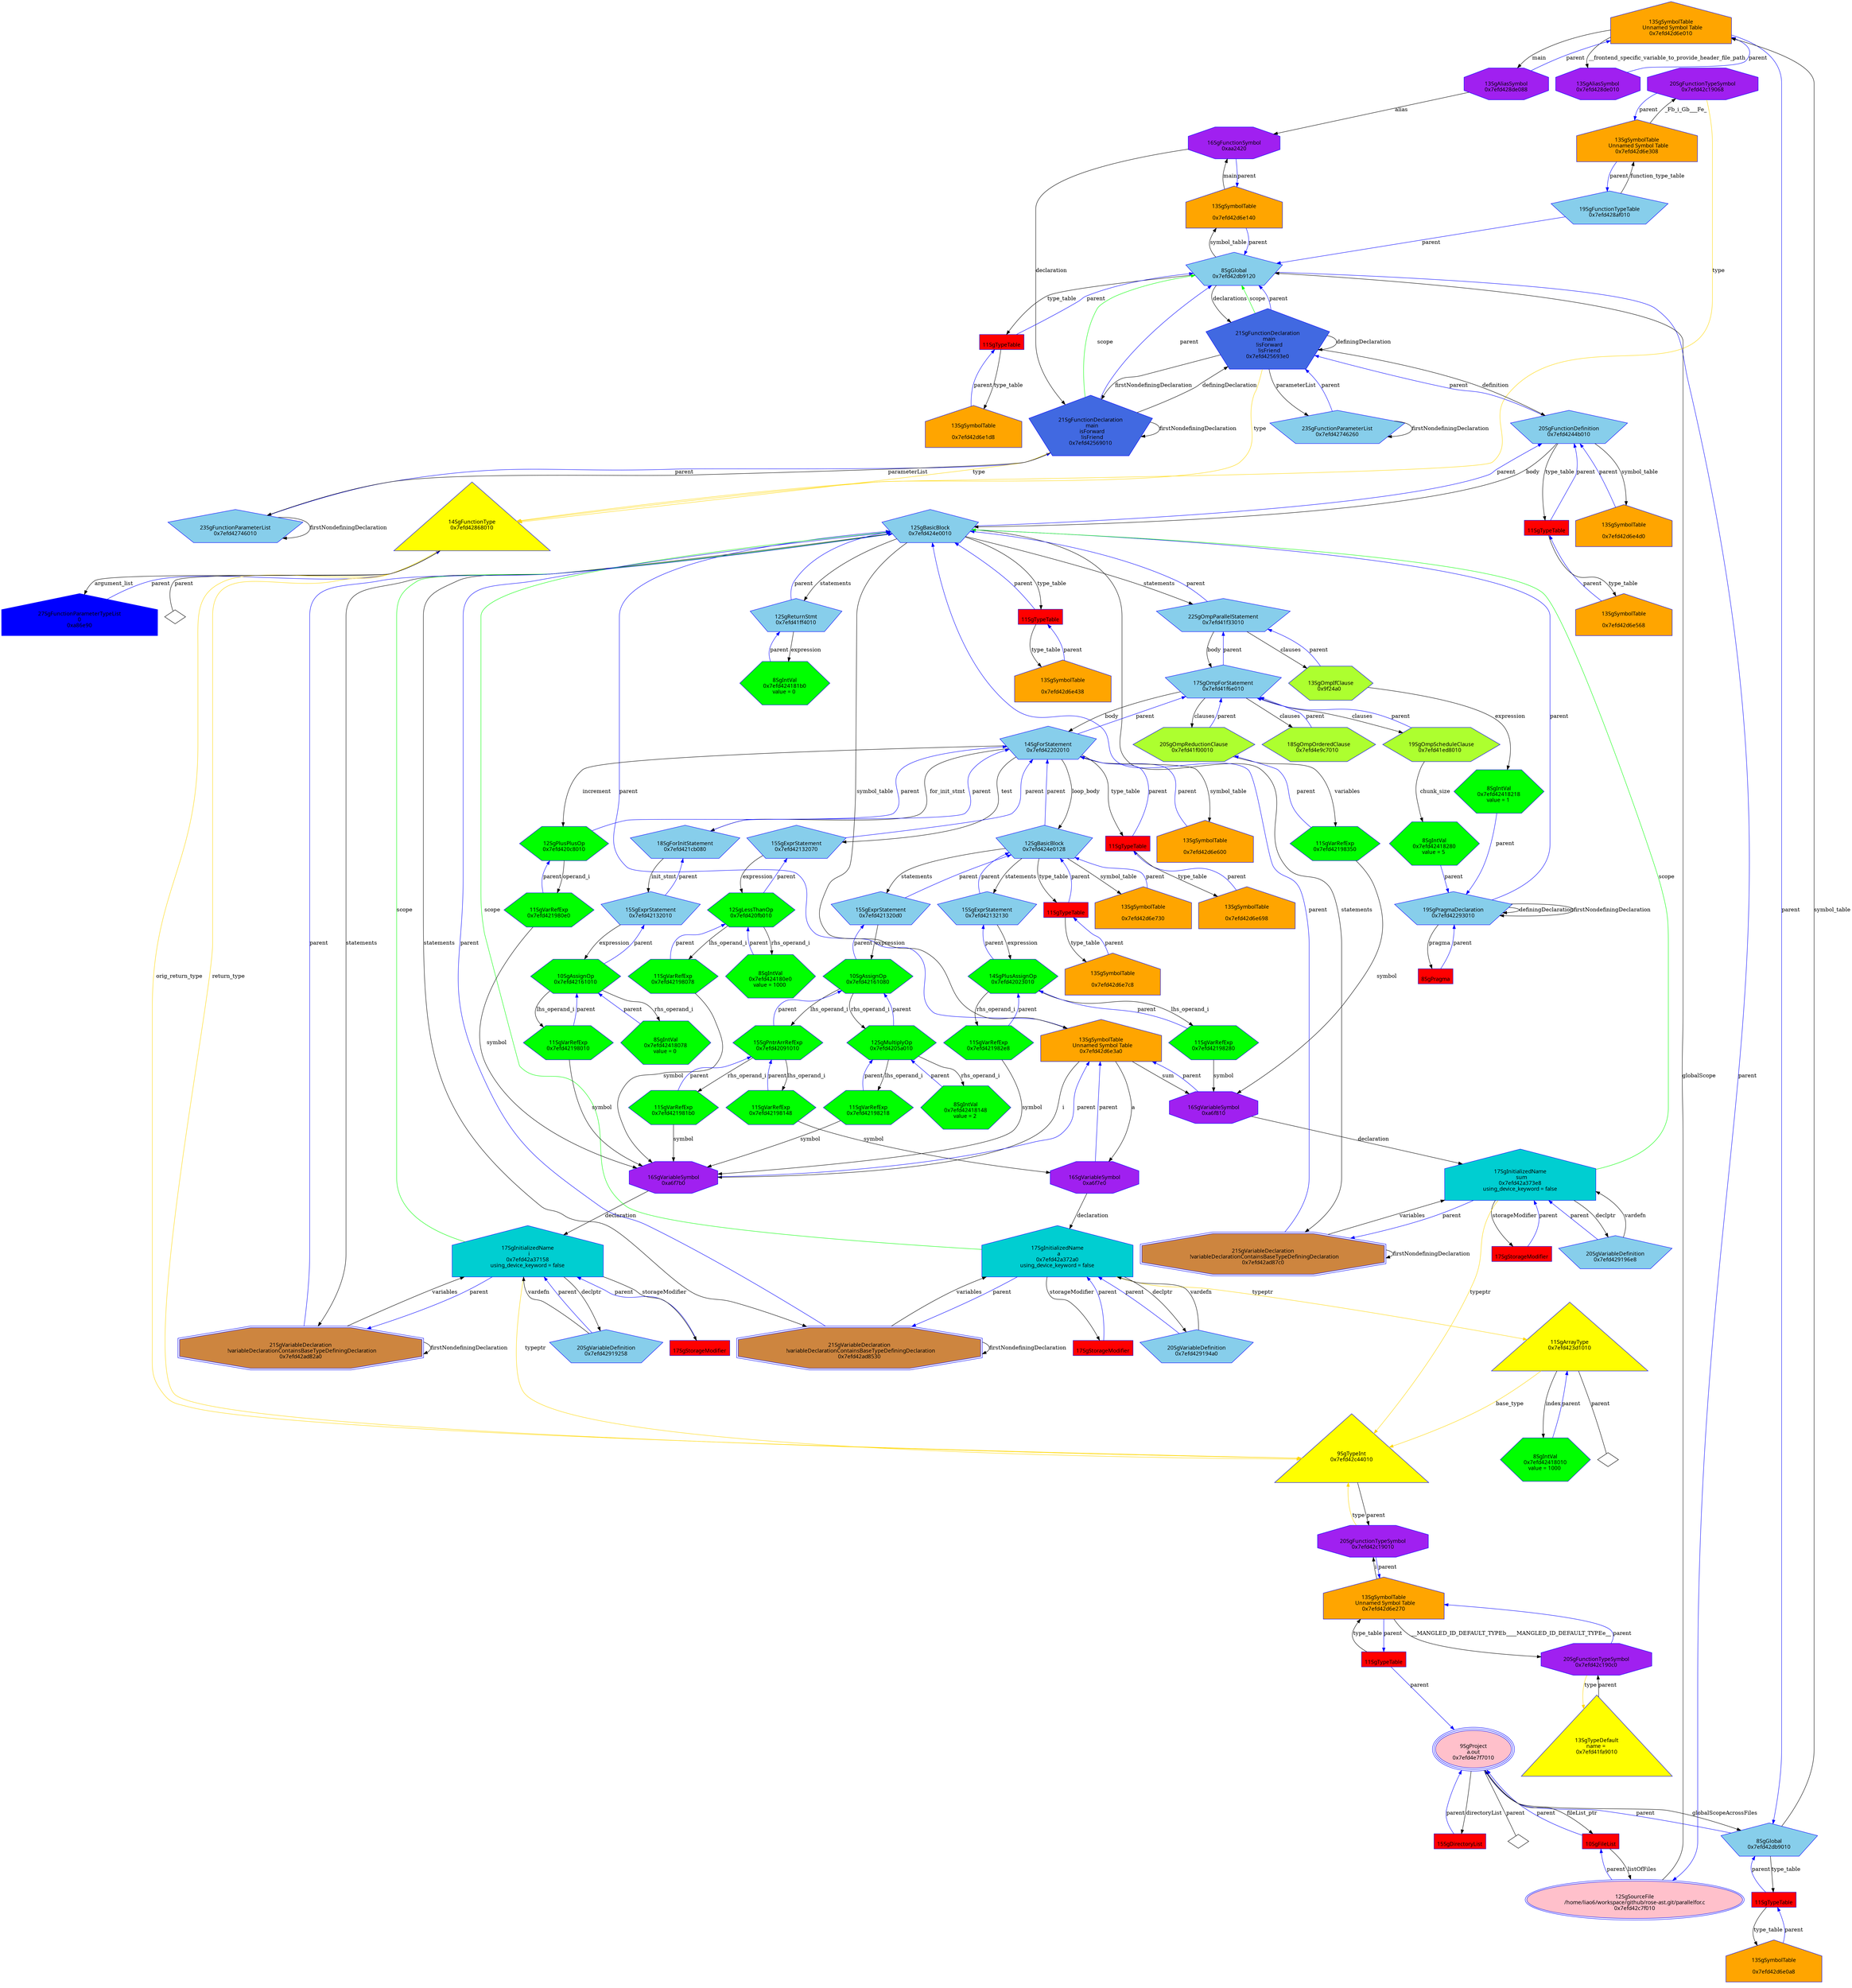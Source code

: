 digraph "Gparallelfor.c_WholeAST.dot" {
"0x7efd42d6e010"[label="\n13SgSymbolTable\n  Unnamed Symbol Table\n  0x7efd42d6e010  " shape=house,regular=0,URL="\N",tooltip="more info at \N",sides=5,peripheries=1,color="blue",fillcolor=orange,fontname="7x13bold",fontcolor=black,style=filled];
"0x7efd42d6e010" -> "0x7efd428de088"[label="main" dir=forward ];
"0x7efd42d6e010" -> "0x7efd428de010"[label="__frontend_specific_variable_to_provide_header_file_path" dir=forward ];
"0x7efd42d6e010" -> "0x7efd42db9010"[label="parent" color="blue" dir=forward ];
"0x7efd42d6e0a8"[label="\n13SgSymbolTable\n  \n  0x7efd42d6e0a8  " shape=house,regular=0,URL="\N",tooltip="more info at \N",sides=5,peripheries=1,color="blue",fillcolor=orange,fontname="7x13bold",fontcolor=black,style=filled];
"0x7efd42d6e0a8" -> "0x9c2330"[label="parent" color="blue" dir=forward ];
"0x7efd42d6e140"[label="\n13SgSymbolTable\n  \n  0x7efd42d6e140  " shape=house,regular=0,URL="\N",tooltip="more info at \N",sides=5,peripheries=1,color="blue",fillcolor=orange,fontname="7x13bold",fontcolor=black,style=filled];
"0x7efd42d6e140" -> "0xaa2420"[label="main" dir=forward ];
"0x7efd42d6e140" -> "0x7efd42db9120"[label="parent" color="blue" dir=forward ];
"0x7efd42d6e1d8"[label="\n13SgSymbolTable\n  \n  0x7efd42d6e1d8  " shape=house,regular=0,URL="\N",tooltip="more info at \N",sides=5,peripheries=1,color="blue",fillcolor=orange,fontname="7x13bold",fontcolor=black,style=filled];
"0x7efd42d6e1d8" -> "0x9c2358"[label="parent" color="blue" dir=forward ];
"0x7efd42d6e270"[label="\n13SgSymbolTable\n  Unnamed Symbol Table\n  0x7efd42d6e270  " shape=house,regular=0,URL="\N",tooltip="more info at \N",sides=5,peripheries=1,color="blue",fillcolor=orange,fontname="7x13bold",fontcolor=black,style=filled];
"0x7efd42d6e270" -> "0x7efd42c190c0"[label="__MANGLED_ID_DEFAULT_TYPEb____MANGLED_ID_DEFAULT_TYPEe__" dir=forward ];
"0x7efd42d6e270" -> "0x7efd42c19010"[label="i" dir=forward ];
"0x7efd42d6e270" -> "0x9c2380"[label="parent" color="blue" dir=forward ];
"0x7efd42d6e308"[label="\n13SgSymbolTable\n  Unnamed Symbol Table\n  0x7efd42d6e308  " shape=house,regular=0,URL="\N",tooltip="more info at \N",sides=5,peripheries=1,color="blue",fillcolor=orange,fontname="7x13bold",fontcolor=black,style=filled];
"0x7efd42d6e308" -> "0x7efd42c19068"[label="_Fb_i_Gb___Fe_" dir=forward ];
"0x7efd42d6e308" -> "0x7efd428af010"[label="parent" color="blue" dir=forward ];
"0x7efd42d6e3a0"[label="\n13SgSymbolTable\n  Unnamed Symbol Table\n  0x7efd42d6e3a0  " shape=house,regular=0,URL="\N",tooltip="more info at \N",sides=5,peripheries=1,color="blue",fillcolor=orange,fontname="7x13bold",fontcolor=black,style=filled];
"0x7efd42d6e3a0" -> "0xa6f810"[label="sum" dir=forward ];
"0x7efd42d6e3a0" -> "0xa6f7e0"[label="a" dir=forward ];
"0x7efd42d6e3a0" -> "0xa6f7b0"[label="i" dir=forward ];
"0x7efd42d6e3a0" -> "0x7efd424e0010"[label="parent" color="blue" dir=forward ];
"0x7efd42d6e438"[label="\n13SgSymbolTable\n  \n  0x7efd42d6e438  " shape=house,regular=0,URL="\N",tooltip="more info at \N",sides=5,peripheries=1,color="blue",fillcolor=orange,fontname="7x13bold",fontcolor=black,style=filled];
"0x7efd42d6e438" -> "0x9c23a8"[label="parent" color="blue" dir=forward ];
"0x7efd42d6e4d0"[label="\n13SgSymbolTable\n  \n  0x7efd42d6e4d0  " shape=house,regular=0,URL="\N",tooltip="more info at \N",sides=5,peripheries=1,color="blue",fillcolor=orange,fontname="7x13bold",fontcolor=black,style=filled];
"0x7efd42d6e4d0" -> "0x7efd4244b010"[label="parent" color="blue" dir=forward ];
"0x7efd42d6e568"[label="\n13SgSymbolTable\n  \n  0x7efd42d6e568  " shape=house,regular=0,URL="\N",tooltip="more info at \N",sides=5,peripheries=1,color="blue",fillcolor=orange,fontname="7x13bold",fontcolor=black,style=filled];
"0x7efd42d6e568" -> "0x9c23d0"[label="parent" color="blue" dir=forward ];
"0x7efd42d6e600"[label="\n13SgSymbolTable\n  \n  0x7efd42d6e600  " shape=house,regular=0,URL="\N",tooltip="more info at \N",sides=5,peripheries=1,color="blue",fillcolor=orange,fontname="7x13bold",fontcolor=black,style=filled];
"0x7efd42d6e600" -> "0x7efd42202010"[label="parent" color="blue" dir=forward ];
"0x7efd42d6e698"[label="\n13SgSymbolTable\n  \n  0x7efd42d6e698  " shape=house,regular=0,URL="\N",tooltip="more info at \N",sides=5,peripheries=1,color="blue",fillcolor=orange,fontname="7x13bold",fontcolor=black,style=filled];
"0x7efd42d6e698" -> "0x9c23f8"[label="parent" color="blue" dir=forward ];
"0x7efd42d6e730"[label="\n13SgSymbolTable\n  \n  0x7efd42d6e730  " shape=house,regular=0,URL="\N",tooltip="more info at \N",sides=5,peripheries=1,color="blue",fillcolor=orange,fontname="7x13bold",fontcolor=black,style=filled];
"0x7efd42d6e730" -> "0x7efd424e0128"[label="parent" color="blue" dir=forward ];
"0x7efd42d6e7c8"[label="\n13SgSymbolTable\n  \n  0x7efd42d6e7c8  " shape=house,regular=0,URL="\N",tooltip="more info at \N",sides=5,peripheries=1,color="blue",fillcolor=orange,fontname="7x13bold",fontcolor=black,style=filled];
"0x7efd42d6e7c8" -> "0x9c2420"[label="parent" color="blue" dir=forward ];
"0x7efd423ad010"[label="\n8SgPragma" shape=polygon,regular=0,URL="\N",tooltip="more info at \N",sides=4,peripheries=1,color="blue",fillcolor=red,fontname="7x13bold",fontcolor=black,style=filled];
"0x7efd423ad010" -> "0x7efd42293010"[label="parent" color="blue" dir=forward ];
"0xa5bf18"[label="\n17SgStorageModifier" shape=polygon,regular=0,URL="\N",tooltip="more info at \N",sides=4,peripheries=1,color="blue",fillcolor=red,fontname="7x13bold",fontcolor=black,style=filled];
"0xa5bf18" -> "0x7efd42a37158"[label="parent" color="blue" dir=forward ];
"0xa5bf40"[label="\n17SgStorageModifier" shape=polygon,regular=0,URL="\N",tooltip="more info at \N",sides=4,peripheries=1,color="blue",fillcolor=red,fontname="7x13bold",fontcolor=black,style=filled];
"0xa5bf40" -> "0x7efd42a372a0"[label="parent" color="blue" dir=forward ];
"0xa5bf68"[label="\n17SgStorageModifier" shape=polygon,regular=0,URL="\N",tooltip="more info at \N",sides=4,peripheries=1,color="blue",fillcolor=red,fontname="7x13bold",fontcolor=black,style=filled];
"0xa5bf68" -> "0x7efd42a373e8"[label="parent" color="blue" dir=forward ];
"0x7efd42c7f010"[label="\n12SgSourceFile\n  /home/liao6/workspace/github/rose-ast.git/parallelfor.c  \n  0x7efd42c7f010  " shape=ellipse,regular=0,URL="\N",tooltip="more info at \N",sides=5,peripheries=2,color="blue",fillcolor=pink,fontname="7x13bold",fontcolor=black,style=filled];
"0x7efd42c7f010" -> "0x7efd42db9120"[label="globalScope" dir=forward ];
"0x7efd42c7f010" -> "0x987990"[label="parent" color="blue" dir=forward ];
"0x987990"[label="\n10SgFileList" shape=polygon,regular=0,URL="\N",tooltip="more info at \N",sides=4,peripheries=1,color="blue",fillcolor=red,fontname="7x13bold",fontcolor=black,style=filled];
"0x987990" -> "0x7efd42c7f010"[label="listOfFiles" dir=forward ];
"0x987990" -> "0x7efd4e7f7010"[label="parent" color="blue" dir=forward ];
"0x9a6da0"[label="\n15SgDirectoryList" shape=polygon,regular=0,URL="\N",tooltip="more info at \N",sides=4,peripheries=1,color="blue",fillcolor=red,fontname="7x13bold",fontcolor=black,style=filled];
"0x9a6da0" -> "0x7efd4e7f7010"[label="parent" color="blue" dir=forward ];
"0x7efd4e7f7010"[label="\n9SgProject\n  a.out  \n  0x7efd4e7f7010  " shape=ellipse,regular=0,URL="\N",tooltip="more info at \N",sides=5,peripheries=3,color="blue",fillcolor=pink,fontname="7x13bold",fontcolor=black,style=filled];
"0x7efd4e7f7010" -> "0x987990"[label="fileList_ptr" dir=forward ];
"0x7efd4e7f7010" -> "0x9a6da0"[label="directoryList" dir=forward ];
"0x7efd4e7f7010" -> "0x7efd42db9010"[label="globalScopeAcrossFiles" dir=forward ];
"0x7efd4e7f7010" -> "0x7efd4e7f7010__parent__null"[label="parent" dir=none ];
"0x7efd4e7f7010__parent__null"[label="" shape=diamond ];
"0xa86e90"[label="\n27SgFunctionParameterTypeList\n  0  \n  0xa86e90  " shape=house,regular=0,URL="\N",tooltip="more info at \N",sides=5,peripheries=1,color="blue",fillcolor=blue,fontname="7x13bold",fontcolor=black,style=filled];
"0xa86e90" -> "0x7efd42868010"[label="parent" color="blue" dir=forward ];
"0x9c2330"[label="\n11SgTypeTable" shape=polygon,regular=0,URL="\N",tooltip="more info at \N",sides=4,peripheries=1,color="blue",fillcolor=red,fontname="7x13bold",fontcolor=black,style=filled];
"0x9c2330" -> "0x7efd42d6e0a8"[label="type_table" dir=forward ];
"0x9c2330" -> "0x7efd42db9010"[label="parent" color="blue" dir=forward ];
"0x9c2358"[label="\n11SgTypeTable" shape=polygon,regular=0,URL="\N",tooltip="more info at \N",sides=4,peripheries=1,color="blue",fillcolor=red,fontname="7x13bold",fontcolor=black,style=filled];
"0x9c2358" -> "0x7efd42d6e1d8"[label="type_table" dir=forward ];
"0x9c2358" -> "0x7efd42db9120"[label="parent" color="blue" dir=forward ];
"0x9c2380"[label="\n11SgTypeTable" shape=polygon,regular=0,URL="\N",tooltip="more info at \N",sides=4,peripheries=1,color="blue",fillcolor=red,fontname="7x13bold",fontcolor=black,style=filled];
"0x9c2380" -> "0x7efd42d6e270"[label="type_table" dir=forward ];
"0x9c2380" -> "0x7efd4e7f7010"[label="parent" color="blue" dir=forward ];
"0x9c23a8"[label="\n11SgTypeTable" shape=polygon,regular=0,URL="\N",tooltip="more info at \N",sides=4,peripheries=1,color="blue",fillcolor=red,fontname="7x13bold",fontcolor=black,style=filled];
"0x9c23a8" -> "0x7efd42d6e438"[label="type_table" dir=forward ];
"0x9c23a8" -> "0x7efd424e0010"[label="parent" color="blue" dir=forward ];
"0x9c23d0"[label="\n11SgTypeTable" shape=polygon,regular=0,URL="\N",tooltip="more info at \N",sides=4,peripheries=1,color="blue",fillcolor=red,fontname="7x13bold",fontcolor=black,style=filled];
"0x9c23d0" -> "0x7efd42d6e568"[label="type_table" dir=forward ];
"0x9c23d0" -> "0x7efd4244b010"[label="parent" color="blue" dir=forward ];
"0x9c23f8"[label="\n11SgTypeTable" shape=polygon,regular=0,URL="\N",tooltip="more info at \N",sides=4,peripheries=1,color="blue",fillcolor=red,fontname="7x13bold",fontcolor=black,style=filled];
"0x9c23f8" -> "0x7efd42d6e698"[label="type_table" dir=forward ];
"0x9c23f8" -> "0x7efd42202010"[label="parent" color="blue" dir=forward ];
"0x9c2420"[label="\n11SgTypeTable" shape=polygon,regular=0,URL="\N",tooltip="more info at \N",sides=4,peripheries=1,color="blue",fillcolor=red,fontname="7x13bold",fontcolor=black,style=filled];
"0x9c2420" -> "0x7efd42d6e7c8"[label="type_table" dir=forward ];
"0x9c2420" -> "0x7efd424e0128"[label="parent" color="blue" dir=forward ];
"0x7efd42c44010"[label="\n9SgTypeInt\n  0x7efd42c44010  \n   \n   " shape=polygon,regular=0,URL="\N",tooltip="more info at \N",sides=3,peripheries=1,color="blue",fillcolor=yellow,fontname="7x13bold",fontcolor=black,style=filled];
"0x7efd42c44010" -> "0x7efd42c19010"[label="parent" dir=forward ];
"0x7efd41fa9010"[label="\n13SgTypeDefault\n  name =   \n  0x7efd41fa9010  \n   \n   " shape=polygon,regular=0,URL="\N",tooltip="more info at \N",sides=3,peripheries=1,color="blue",fillcolor=yellow,fontname="7x13bold",fontcolor=black,style=filled];
"0x7efd41fa9010" -> "0x7efd42c190c0"[label="parent" dir=forward ];
"0x7efd423d1010"[label="\n11SgArrayType\n  0x7efd423d1010  \n   \n   " shape=polygon,regular=0,URL="\N",tooltip="more info at \N",sides=3,peripheries=1,color="blue",fillcolor=yellow,fontname="7x13bold",fontcolor=black,style=filled];
"0x7efd423d1010" -> "0x7efd42c44010"[label="base_type" color="gold1" dir=forward ];
"0x7efd423d1010" -> "0x7efd42418010"[label="index" dir=forward ];
"0x7efd423d1010" -> "0x7efd423d1010__parent__null"[label="parent" dir=none ];
"0x7efd423d1010__parent__null"[label="" shape=diamond ];
"0x7efd42868010"[label="\n14SgFunctionType\n  0x7efd42868010  \n   \n   " shape=polygon,regular=0,URL="\N",tooltip="more info at \N",sides=3,peripheries=1,color="blue",fillcolor=yellow,fontname="7x13bold",fontcolor=black,style=filled];
"0x7efd42868010" -> "0x7efd42c44010"[label="return_type" color="gold1" dir=forward ];
"0x7efd42868010" -> "0x7efd42c44010"[label="orig_return_type" color="gold1" dir=forward ];
"0x7efd42868010" -> "0xa86e90"[label="argument_list" dir=forward ];
"0x7efd42868010" -> "0x7efd42868010__parent__null"[label="parent" dir=none ];
"0x7efd42868010__parent__null"[label="" shape=diamond ];
"0x7efd42202010"[label="\n14SgForStatement\n  0x7efd42202010  " shape=polygon,regular=0,URL="\N",tooltip="more info at \N",sides=5,peripheries=1,color="blue",fillcolor=skyblue,fontname="7x13bold",fontcolor=black,style=filled];
"0x7efd42202010" -> "0x7efd421cb080"[label="for_init_stmt" dir=forward ];
"0x7efd42202010" -> "0x7efd42132070"[label="test" dir=forward ];
"0x7efd42202010" -> "0x7efd420c8010"[label="increment" dir=forward ];
"0x7efd42202010" -> "0x7efd424e0128"[label="loop_body" dir=forward ];
"0x7efd42202010" -> "0x7efd42d6e600"[label="symbol_table" dir=forward ];
"0x7efd42202010" -> "0x9c23f8"[label="type_table" dir=forward ];
"0x7efd42202010" -> "0x7efd41f6e010"[label="parent" color="blue" dir=forward ];
"0x7efd421cb080"[label="\n18SgForInitStatement\n  0x7efd421cb080  " shape=polygon,regular=0,URL="\N",tooltip="more info at \N",sides=5,peripheries=1,color="blue",fillcolor=skyblue,fontname="7x13bold",fontcolor=black,style=filled];
"0x7efd421cb080" -> "0x7efd42132010"[label="init_stmt" dir=forward ];
"0x7efd421cb080" -> "0x7efd42202010"[label="parent" color="blue" dir=forward ];
"0x7efd42746010"[label="\n23SgFunctionParameterList\n  0x7efd42746010  " shape=polygon,regular=0,URL="\N",tooltip="more info at \N",sides=5,peripheries=1,color="blue",fillcolor=skyblue,fontname="7x13bold",fontcolor=black,style=filled];
"0x7efd42746010" -> "0x7efd42746010"[label="firstNondefiningDeclaration" dir=forward ];
"0x7efd42746010" -> "0x7efd42569010"[label="parent" color="blue" dir=forward ];
"0x7efd42746260"[label="\n23SgFunctionParameterList\n  0x7efd42746260  " shape=polygon,regular=0,URL="\N",tooltip="more info at \N",sides=5,peripheries=1,color="blue",fillcolor=skyblue,fontname="7x13bold",fontcolor=black,style=filled];
"0x7efd42746260" -> "0x7efd42746260"[label="firstNondefiningDeclaration" dir=forward ];
"0x7efd42746260" -> "0x7efd425693e0"[label="parent" color="blue" dir=forward ];
"0x7efd424e0010"[label="\n12SgBasicBlock\n  0x7efd424e0010  " shape=polygon,regular=0,URL="\N",tooltip="more info at \N",sides=5,peripheries=1,color="blue",fillcolor=skyblue,fontname="7x13bold",fontcolor=black,style=filled];
"0x7efd424e0010" -> "0x7efd42ad82a0"[label="statements" dir=forward ];
"0x7efd424e0010" -> "0x7efd42ad8530"[label="statements" dir=forward ];
"0x7efd424e0010" -> "0x7efd42ad87c0"[label="statements" dir=forward ];
"0x7efd424e0010" -> "0x7efd41f33010"[label="statements" dir=forward ];
"0x7efd424e0010" -> "0x7efd41ff4010"[label="statements" dir=forward ];
"0x7efd424e0010" -> "0x7efd42d6e3a0"[label="symbol_table" dir=forward ];
"0x7efd424e0010" -> "0x9c23a8"[label="type_table" dir=forward ];
"0x7efd424e0010" -> "0x7efd4244b010"[label="parent" color="blue" dir=forward ];
"0x7efd424e0128"[label="\n12SgBasicBlock\n  0x7efd424e0128  " shape=polygon,regular=0,URL="\N",tooltip="more info at \N",sides=5,peripheries=1,color="blue",fillcolor=skyblue,fontname="7x13bold",fontcolor=black,style=filled];
"0x7efd424e0128" -> "0x7efd421320d0"[label="statements" dir=forward ];
"0x7efd424e0128" -> "0x7efd42132130"[label="statements" dir=forward ];
"0x7efd424e0128" -> "0x7efd42d6e730"[label="symbol_table" dir=forward ];
"0x7efd424e0128" -> "0x9c2420"[label="type_table" dir=forward ];
"0x7efd424e0128" -> "0x7efd42202010"[label="parent" color="blue" dir=forward ];
"0x7efd42db9010"[label="\n8SgGlobal\n  0x7efd42db9010  " shape=polygon,regular=0,URL="\N",tooltip="more info at \N",sides=5,peripheries=1,color="blue",fillcolor=skyblue,fontname="7x13bold",fontcolor=black,style=filled];
"0x7efd42db9010" -> "0x7efd42d6e010"[label="symbol_table" dir=forward ];
"0x7efd42db9010" -> "0x9c2330"[label="type_table" dir=forward ];
"0x7efd42db9010" -> "0x7efd4e7f7010"[label="parent" color="blue" dir=forward ];
"0x7efd42db9120"[label="\n8SgGlobal\n  0x7efd42db9120  " shape=polygon,regular=0,URL="\N",tooltip="more info at \N",sides=5,peripheries=1,color="blue",fillcolor=skyblue,fontname="7x13bold",fontcolor=black,style=filled];
"0x7efd42db9120" -> "0x7efd425693e0"[label="declarations" dir=forward ];
"0x7efd42db9120" -> "0x7efd42d6e140"[label="symbol_table" dir=forward ];
"0x7efd42db9120" -> "0x9c2358"[label="type_table" dir=forward ];
"0x7efd42db9120" -> "0x7efd42c7f010"[label="parent" color="blue" dir=forward ];
"0x7efd42919258"[label="\n20SgVariableDefinition\n  0x7efd42919258  " shape=polygon,regular=0,URL="\N",tooltip="more info at \N",sides=5,peripheries=1,color="blue",fillcolor=skyblue,fontname="7x13bold",fontcolor=black,style=filled];
"0x7efd42919258" -> "0x7efd42a37158"[label="vardefn" dir=forward ];
"0x7efd42919258" -> "0x7efd42a37158"[label="parent" color="blue" dir=forward ];
"0x7efd429194a0"[label="\n20SgVariableDefinition\n  0x7efd429194a0  " shape=polygon,regular=0,URL="\N",tooltip="more info at \N",sides=5,peripheries=1,color="blue",fillcolor=skyblue,fontname="7x13bold",fontcolor=black,style=filled];
"0x7efd429194a0" -> "0x7efd42a372a0"[label="vardefn" dir=forward ];
"0x7efd429194a0" -> "0x7efd42a372a0"[label="parent" color="blue" dir=forward ];
"0x7efd429196e8"[label="\n20SgVariableDefinition\n  0x7efd429196e8  " shape=polygon,regular=0,URL="\N",tooltip="more info at \N",sides=5,peripheries=1,color="blue",fillcolor=skyblue,fontname="7x13bold",fontcolor=black,style=filled];
"0x7efd429196e8" -> "0x7efd42a373e8"[label="vardefn" dir=forward ];
"0x7efd429196e8" -> "0x7efd42a373e8"[label="parent" color="blue" dir=forward ];
"0x7efd428af010"[label="\n19SgFunctionTypeTable\n  0x7efd428af010  " shape=polygon,regular=0,URL="\N",tooltip="more info at \N",sides=5,peripheries=1,color="blue",fillcolor=skyblue,fontname="7x13bold",fontcolor=black,style=filled];
"0x7efd428af010" -> "0x7efd42d6e308"[label="function_type_table" dir=forward ];
"0x7efd428af010" -> "0x7efd42db9120"[label="parent" color="blue" dir=forward ];
"0x7efd42132010"[label="\n15SgExprStatement\n  0x7efd42132010  " shape=polygon,regular=0,URL="\N",tooltip="more info at \N",sides=5,peripheries=1,color="blue",fillcolor=skyblue,fontname="7x13bold",fontcolor=black,style=filled];
"0x7efd42132010" -> "0x7efd42161010"[label="expression" dir=forward ];
"0x7efd42132010" -> "0x7efd421cb080"[label="parent" color="blue" dir=forward ];
"0x7efd42132070"[label="\n15SgExprStatement\n  0x7efd42132070  " shape=polygon,regular=0,URL="\N",tooltip="more info at \N",sides=5,peripheries=1,color="blue",fillcolor=skyblue,fontname="7x13bold",fontcolor=black,style=filled];
"0x7efd42132070" -> "0x7efd420fb010"[label="expression" dir=forward ];
"0x7efd42132070" -> "0x7efd42202010"[label="parent" color="blue" dir=forward ];
"0x7efd421320d0"[label="\n15SgExprStatement\n  0x7efd421320d0  " shape=polygon,regular=0,URL="\N",tooltip="more info at \N",sides=5,peripheries=1,color="blue",fillcolor=skyblue,fontname="7x13bold",fontcolor=black,style=filled];
"0x7efd421320d0" -> "0x7efd42161080"[label="expression" dir=forward ];
"0x7efd421320d0" -> "0x7efd424e0128"[label="parent" color="blue" dir=forward ];
"0x7efd42132130"[label="\n15SgExprStatement\n  0x7efd42132130  " shape=polygon,regular=0,URL="\N",tooltip="more info at \N",sides=5,peripheries=1,color="blue",fillcolor=skyblue,fontname="7x13bold",fontcolor=black,style=filled];
"0x7efd42132130" -> "0x7efd42023010"[label="expression" dir=forward ];
"0x7efd42132130" -> "0x7efd424e0128"[label="parent" color="blue" dir=forward ];
"0x7efd41ff4010"[label="\n12SgReturnStmt\n  0x7efd41ff4010  " shape=polygon,regular=0,URL="\N",tooltip="more info at \N",sides=5,peripheries=1,color="blue",fillcolor=skyblue,fontname="7x13bold",fontcolor=black,style=filled];
"0x7efd41ff4010" -> "0x7efd424181b0"[label="expression" dir=forward ];
"0x7efd41ff4010" -> "0x7efd424e0010"[label="parent" color="blue" dir=forward ];
"0x7efd42293010"[label="\n19SgPragmaDeclaration\n  0x7efd42293010  " shape=polygon,regular=0,URL="\N",tooltip="more info at \N",sides=5,peripheries=1,color="blue",fillcolor=skyblue,fontname="7x13bold",fontcolor=black,style=filled];
"0x7efd42293010" -> "0x7efd423ad010"[label="pragma" dir=forward ];
"0x7efd42293010" -> "0x7efd42293010"[label="definingDeclaration" dir=forward ];
"0x7efd42293010" -> "0x7efd42293010"[label="firstNondefiningDeclaration" dir=forward ];
"0x7efd42293010" -> "0x7efd424e0010"[label="parent" color="blue" dir=forward ];
"0x7efd42ad82a0"[label="\n21SgVariableDeclaration\n  !variableDeclarationContainsBaseTypeDefiningDeclaration\n  0x7efd42ad82a0  " shape=polygon,regular=0,URL="\N",tooltip="more info at \N",sides=8,peripheries=2,color="blue",fillcolor=peru,fontname="7x13bold",fontcolor=black,style=filled];
"0x7efd42ad82a0" -> "0x7efd42a37158"[label="variables" dir=forward ];
"0x7efd42ad82a0" -> "0x7efd42ad82a0"[label="firstNondefiningDeclaration" dir=forward ];
"0x7efd42ad82a0" -> "0x7efd424e0010"[label="parent" color="blue" dir=forward ];
"0x7efd42ad8530"[label="\n21SgVariableDeclaration\n  !variableDeclarationContainsBaseTypeDefiningDeclaration\n  0x7efd42ad8530  " shape=polygon,regular=0,URL="\N",tooltip="more info at \N",sides=8,peripheries=2,color="blue",fillcolor=peru,fontname="7x13bold",fontcolor=black,style=filled];
"0x7efd42ad8530" -> "0x7efd42a372a0"[label="variables" dir=forward ];
"0x7efd42ad8530" -> "0x7efd42ad8530"[label="firstNondefiningDeclaration" dir=forward ];
"0x7efd42ad8530" -> "0x7efd424e0010"[label="parent" color="blue" dir=forward ];
"0x7efd42ad87c0"[label="\n21SgVariableDeclaration\n  !variableDeclarationContainsBaseTypeDefiningDeclaration\n  0x7efd42ad87c0  " shape=polygon,regular=0,URL="\N",tooltip="more info at \N",sides=8,peripheries=2,color="blue",fillcolor=peru,fontname="7x13bold",fontcolor=black,style=filled];
"0x7efd42ad87c0" -> "0x7efd42a373e8"[label="variables" dir=forward ];
"0x7efd42ad87c0" -> "0x7efd42ad87c0"[label="firstNondefiningDeclaration" dir=forward ];
"0x7efd42ad87c0" -> "0x7efd424e0010"[label="parent" color="blue" dir=forward ];
"0x7efd41f33010"[label="\n22SgOmpParallelStatement\n  0x7efd41f33010  " shape=polygon,regular=0,URL="\N",tooltip="more info at \N",sides=5,peripheries=1,color="blue",fillcolor=skyblue,fontname="7x13bold",fontcolor=black,style=filled];
"0x7efd41f33010" -> "0x9f24a0"[label="clauses" dir=forward ];
"0x7efd41f33010" -> "0x7efd41f6e010"[label="body" dir=forward ];
"0x7efd41f33010" -> "0x7efd424e0010"[label="parent" color="blue" dir=forward ];
"0x7efd41f6e010"[label="\n17SgOmpForStatement\n  0x7efd41f6e010  " shape=polygon,regular=0,URL="\N",tooltip="more info at \N",sides=5,peripheries=1,color="blue",fillcolor=skyblue,fontname="7x13bold",fontcolor=black,style=filled];
"0x7efd41f6e010" -> "0x7efd4e9c7010"[label="clauses" dir=forward ];
"0x7efd41f6e010" -> "0x7efd41f00010"[label="clauses" dir=forward ];
"0x7efd41f6e010" -> "0x7efd41ed8010"[label="clauses" dir=forward ];
"0x7efd41f6e010" -> "0x7efd42202010"[label="body" dir=forward ];
"0x7efd41f6e010" -> "0x7efd41f33010"[label="parent" color="blue" dir=forward ];
"0x7efd4244b010"[label="\n20SgFunctionDefinition\n  0x7efd4244b010  " shape=polygon,regular=0,URL="\N",tooltip="more info at \N",sides=5,peripheries=1,color="blue",fillcolor=skyblue,fontname="7x13bold",fontcolor=black,style=filled];
"0x7efd4244b010" -> "0x7efd424e0010"[label="body" dir=forward ];
"0x7efd4244b010" -> "0x7efd42d6e4d0"[label="symbol_table" dir=forward ];
"0x7efd4244b010" -> "0x9c23d0"[label="type_table" dir=forward ];
"0x7efd4244b010" -> "0x7efd425693e0"[label="parent" color="blue" dir=forward ];
"0x7efd42569010"[label="\n21SgFunctionDeclaration\n  main\n  isForward\n  !isFriend\n  0x7efd42569010  " shape=polygon,regular=0,URL="\N",tooltip="more info at \N",sides=5,peripheries=1,color="blue",fillcolor=royalblue,fontname="7x13bold",fontcolor=black,style=filled];
"0x7efd42569010" -> "0x7efd42746010"[label="parameterList" dir=forward ];
"0x7efd42569010" -> "0x7efd42868010"[label="type" color="gold1" dir=forward ];
"0x7efd42569010" -> "0x7efd42db9120"[label="scope" color="green" dir=forward ];
"0x7efd42569010" -> "0x7efd425693e0"[label="definingDeclaration" dir=forward ];
"0x7efd42569010" -> "0x7efd42569010"[label="firstNondefiningDeclaration" dir=forward ];
"0x7efd42569010" -> "0x7efd42db9120"[label="parent" color="blue" dir=forward ];
"0x7efd425693e0"[label="\n21SgFunctionDeclaration\n  main\n  !isForward\n  !isFriend\n  0x7efd425693e0  " shape=polygon,regular=0,URL="\N",tooltip="more info at \N",sides=5,peripheries=1,color="blue",fillcolor=royalblue,fontname="7x13bold",fontcolor=black,style=filled];
"0x7efd425693e0" -> "0x7efd42746260"[label="parameterList" dir=forward ];
"0x7efd425693e0" -> "0x7efd42868010"[label="type" color="gold1" dir=forward ];
"0x7efd425693e0" -> "0x7efd4244b010"[label="definition" dir=forward ];
"0x7efd425693e0" -> "0x7efd42db9120"[label="scope" color="green" dir=forward ];
"0x7efd425693e0" -> "0x7efd425693e0"[label="definingDeclaration" dir=forward ];
"0x7efd425693e0" -> "0x7efd42569010"[label="firstNondefiningDeclaration" dir=forward ];
"0x7efd425693e0" -> "0x7efd42db9120"[label="parent" color="blue" dir=forward ];
"0x7efd42198010"[label="\n11SgVarRefExp\n  0x7efd42198010  " shape=polygon,regular=0,URL="\N",tooltip="more info at \N",sides=6,peripheries=1,color="blue",fillcolor=green,fontname="7x13bold",fontcolor=black,style=filled];
"0x7efd42198010" -> "0xa6f7b0"[label="symbol" dir=forward ];
"0x7efd42198010" -> "0x7efd42161010"[label="parent" color="blue" dir=forward ];
"0x7efd42198078"[label="\n11SgVarRefExp\n  0x7efd42198078  " shape=polygon,regular=0,URL="\N",tooltip="more info at \N",sides=6,peripheries=1,color="blue",fillcolor=green,fontname="7x13bold",fontcolor=black,style=filled];
"0x7efd42198078" -> "0xa6f7b0"[label="symbol" dir=forward ];
"0x7efd42198078" -> "0x7efd420fb010"[label="parent" color="blue" dir=forward ];
"0x7efd421980e0"[label="\n11SgVarRefExp\n  0x7efd421980e0  " shape=polygon,regular=0,URL="\N",tooltip="more info at \N",sides=6,peripheries=1,color="blue",fillcolor=green,fontname="7x13bold",fontcolor=black,style=filled];
"0x7efd421980e0" -> "0xa6f7b0"[label="symbol" dir=forward ];
"0x7efd421980e0" -> "0x7efd420c8010"[label="parent" color="blue" dir=forward ];
"0x7efd42198148"[label="\n11SgVarRefExp\n  0x7efd42198148  " shape=polygon,regular=0,URL="\N",tooltip="more info at \N",sides=6,peripheries=1,color="blue",fillcolor=green,fontname="7x13bold",fontcolor=black,style=filled];
"0x7efd42198148" -> "0xa6f7e0"[label="symbol" dir=forward ];
"0x7efd42198148" -> "0x7efd42091010"[label="parent" color="blue" dir=forward ];
"0x7efd421981b0"[label="\n11SgVarRefExp\n  0x7efd421981b0  " shape=polygon,regular=0,URL="\N",tooltip="more info at \N",sides=6,peripheries=1,color="blue",fillcolor=green,fontname="7x13bold",fontcolor=black,style=filled];
"0x7efd421981b0" -> "0xa6f7b0"[label="symbol" dir=forward ];
"0x7efd421981b0" -> "0x7efd42091010"[label="parent" color="blue" dir=forward ];
"0x7efd42198218"[label="\n11SgVarRefExp\n  0x7efd42198218  " shape=polygon,regular=0,URL="\N",tooltip="more info at \N",sides=6,peripheries=1,color="blue",fillcolor=green,fontname="7x13bold",fontcolor=black,style=filled];
"0x7efd42198218" -> "0xa6f7b0"[label="symbol" dir=forward ];
"0x7efd42198218" -> "0x7efd4205a010"[label="parent" color="blue" dir=forward ];
"0x7efd42198280"[label="\n11SgVarRefExp\n  0x7efd42198280  " shape=polygon,regular=0,URL="\N",tooltip="more info at \N",sides=6,peripheries=1,color="blue",fillcolor=green,fontname="7x13bold",fontcolor=black,style=filled];
"0x7efd42198280" -> "0xa6f810"[label="symbol" dir=forward ];
"0x7efd42198280" -> "0x7efd42023010"[label="parent" color="blue" dir=forward ];
"0x7efd421982e8"[label="\n11SgVarRefExp\n  0x7efd421982e8  " shape=polygon,regular=0,URL="\N",tooltip="more info at \N",sides=6,peripheries=1,color="blue",fillcolor=green,fontname="7x13bold",fontcolor=black,style=filled];
"0x7efd421982e8" -> "0xa6f7b0"[label="symbol" dir=forward ];
"0x7efd421982e8" -> "0x7efd42023010"[label="parent" color="blue" dir=forward ];
"0x7efd42198350"[label="\n11SgVarRefExp\n  0x7efd42198350  " shape=polygon,regular=0,URL="\N",tooltip="more info at \N",sides=6,peripheries=1,color="blue",fillcolor=green,fontname="7x13bold",fontcolor=black,style=filled];
"0x7efd42198350" -> "0xa6f810"[label="symbol" dir=forward ];
"0x7efd42198350" -> "0x7efd41f00010"[label="parent" color="blue" dir=forward ];
"0x7efd420c8010"[label="\n12SgPlusPlusOp\n  0x7efd420c8010  " shape=polygon,regular=0,URL="\N",tooltip="more info at \N",sides=6,peripheries=1,color="blue",fillcolor=green,fontname="7x13bold",fontcolor=black,style=filled];
"0x7efd420c8010" -> "0x7efd421980e0"[label="operand_i" dir=forward ];
"0x7efd420c8010" -> "0x7efd42202010"[label="parent" color="blue" dir=forward ];
"0x7efd420fb010"[label="\n12SgLessThanOp\n  0x7efd420fb010  " shape=polygon,regular=0,URL="\N",tooltip="more info at \N",sides=6,peripheries=1,color="blue",fillcolor=green,fontname="7x13bold",fontcolor=black,style=filled];
"0x7efd420fb010" -> "0x7efd42198078"[label="lhs_operand_i" dir=forward ];
"0x7efd420fb010" -> "0x7efd424180e0"[label="rhs_operand_i" dir=forward ];
"0x7efd420fb010" -> "0x7efd42132070"[label="parent" color="blue" dir=forward ];
"0x7efd4205a010"[label="\n12SgMultiplyOp\n  0x7efd4205a010  " shape=polygon,regular=0,URL="\N",tooltip="more info at \N",sides=6,peripheries=1,color="blue",fillcolor=green,fontname="7x13bold",fontcolor=black,style=filled];
"0x7efd4205a010" -> "0x7efd42198218"[label="lhs_operand_i" dir=forward ];
"0x7efd4205a010" -> "0x7efd42418148"[label="rhs_operand_i" dir=forward ];
"0x7efd4205a010" -> "0x7efd42161080"[label="parent" color="blue" dir=forward ];
"0x7efd42091010"[label="\n15SgPntrArrRefExp\n  0x7efd42091010  " shape=polygon,regular=0,URL="\N",tooltip="more info at \N",sides=6,peripheries=1,color="blue",fillcolor=green,fontname="7x13bold",fontcolor=black,style=filled];
"0x7efd42091010" -> "0x7efd42198148"[label="lhs_operand_i" dir=forward ];
"0x7efd42091010" -> "0x7efd421981b0"[label="rhs_operand_i" dir=forward ];
"0x7efd42091010" -> "0x7efd42161080"[label="parent" color="blue" dir=forward ];
"0x7efd42161010"[label="\n10SgAssignOp\n  0x7efd42161010  " shape=polygon,regular=0,URL="\N",tooltip="more info at \N",sides=6,peripheries=1,color="blue",fillcolor=green,fontname="7x13bold",fontcolor=black,style=filled];
"0x7efd42161010" -> "0x7efd42198010"[label="lhs_operand_i" dir=forward ];
"0x7efd42161010" -> "0x7efd42418078"[label="rhs_operand_i" dir=forward ];
"0x7efd42161010" -> "0x7efd42132010"[label="parent" color="blue" dir=forward ];
"0x7efd42161080"[label="\n10SgAssignOp\n  0x7efd42161080  " shape=polygon,regular=0,URL="\N",tooltip="more info at \N",sides=6,peripheries=1,color="blue",fillcolor=green,fontname="7x13bold",fontcolor=black,style=filled];
"0x7efd42161080" -> "0x7efd42091010"[label="lhs_operand_i" dir=forward ];
"0x7efd42161080" -> "0x7efd4205a010"[label="rhs_operand_i" dir=forward ];
"0x7efd42161080" -> "0x7efd421320d0"[label="parent" color="blue" dir=forward ];
"0x7efd42023010"[label="\n14SgPlusAssignOp\n  0x7efd42023010  " shape=polygon,regular=0,URL="\N",tooltip="more info at \N",sides=6,peripheries=1,color="blue",fillcolor=green,fontname="7x13bold",fontcolor=black,style=filled];
"0x7efd42023010" -> "0x7efd42198280"[label="lhs_operand_i" dir=forward ];
"0x7efd42023010" -> "0x7efd421982e8"[label="rhs_operand_i" dir=forward ];
"0x7efd42023010" -> "0x7efd42132130"[label="parent" color="blue" dir=forward ];
"0x7efd42418010"[label="\n8SgIntVal\n  0x7efd42418010  \n value = 1000  " shape=polygon,regular=0,URL="\N",tooltip="more info at \N",sides=6,peripheries=1,color="blue",fillcolor=green,fontname="7x13bold",fontcolor=black,style=filled];
"0x7efd42418010" -> "0x7efd423d1010"[label="parent" color="blue" dir=forward ];
"0x7efd42418078"[label="\n8SgIntVal\n  0x7efd42418078  \n value = 0  " shape=polygon,regular=0,URL="\N",tooltip="more info at \N",sides=6,peripheries=1,color="blue",fillcolor=green,fontname="7x13bold",fontcolor=black,style=filled];
"0x7efd42418078" -> "0x7efd42161010"[label="parent" color="blue" dir=forward ];
"0x7efd424180e0"[label="\n8SgIntVal\n  0x7efd424180e0  \n value = 1000  " shape=polygon,regular=0,URL="\N",tooltip="more info at \N",sides=6,peripheries=1,color="blue",fillcolor=green,fontname="7x13bold",fontcolor=black,style=filled];
"0x7efd424180e0" -> "0x7efd420fb010"[label="parent" color="blue" dir=forward ];
"0x7efd42418148"[label="\n8SgIntVal\n  0x7efd42418148  \n value = 2  " shape=polygon,regular=0,URL="\N",tooltip="more info at \N",sides=6,peripheries=1,color="blue",fillcolor=green,fontname="7x13bold",fontcolor=black,style=filled];
"0x7efd42418148" -> "0x7efd4205a010"[label="parent" color="blue" dir=forward ];
"0x7efd424181b0"[label="\n8SgIntVal\n  0x7efd424181b0  \n value = 0  " shape=polygon,regular=0,URL="\N",tooltip="more info at \N",sides=6,peripheries=1,color="blue",fillcolor=green,fontname="7x13bold",fontcolor=black,style=filled];
"0x7efd424181b0" -> "0x7efd41ff4010"[label="parent" color="blue" dir=forward ];
"0x7efd42418218"[label="\n8SgIntVal\n  0x7efd42418218  \n value = 1  " shape=polygon,regular=0,URL="\N",tooltip="more info at \N",sides=6,peripheries=1,color="blue",fillcolor=green,fontname="7x13bold",fontcolor=black,style=filled];
"0x7efd42418218" -> "0x7efd42293010"[label="parent" color="blue" dir=forward ];
"0x7efd42418280"[label="\n8SgIntVal\n  0x7efd42418280  \n value = 5  " shape=polygon,regular=0,URL="\N",tooltip="more info at \N",sides=6,peripheries=1,color="blue",fillcolor=green,fontname="7x13bold",fontcolor=black,style=filled];
"0x7efd42418280" -> "0x7efd42293010"[label="parent" color="blue" dir=forward ];
"0xa6f7b0"[label="\n16SgVariableSymbol\n  0xa6f7b0  " shape=polygon,regular=0,URL="\N",tooltip="more info at \N",sides=8,peripheries=1,color="blue",fillcolor=purple,fontname="7x13bold",fontcolor=black,style=filled];
"0xa6f7b0" -> "0x7efd42a37158"[label="declaration" dir=forward ];
"0xa6f7b0" -> "0x7efd42d6e3a0"[label="parent" color="blue" dir=forward ];
"0xa6f7e0"[label="\n16SgVariableSymbol\n  0xa6f7e0  " shape=polygon,regular=0,URL="\N",tooltip="more info at \N",sides=8,peripheries=1,color="blue",fillcolor=purple,fontname="7x13bold",fontcolor=black,style=filled];
"0xa6f7e0" -> "0x7efd42a372a0"[label="declaration" dir=forward ];
"0xa6f7e0" -> "0x7efd42d6e3a0"[label="parent" color="blue" dir=forward ];
"0xa6f810"[label="\n16SgVariableSymbol\n  0xa6f810  " shape=polygon,regular=0,URL="\N",tooltip="more info at \N",sides=8,peripheries=1,color="blue",fillcolor=purple,fontname="7x13bold",fontcolor=black,style=filled];
"0xa6f810" -> "0x7efd42a373e8"[label="declaration" dir=forward ];
"0xa6f810" -> "0x7efd42d6e3a0"[label="parent" color="blue" dir=forward ];
"0x7efd42c19010"[label="\n20SgFunctionTypeSymbol\n  0x7efd42c19010  " shape=polygon,regular=0,URL="\N",tooltip="more info at \N",sides=8,peripheries=1,color="blue",fillcolor=purple,fontname="7x13bold",fontcolor=black,style=filled];
"0x7efd42c19010" -> "0x7efd42c44010"[label="type" color="gold1" dir=forward ];
"0x7efd42c19010" -> "0x7efd42d6e270"[label="parent" color="blue" dir=forward ];
"0x7efd42c19068"[label="\n20SgFunctionTypeSymbol\n  0x7efd42c19068  " shape=polygon,regular=0,URL="\N",tooltip="more info at \N",sides=8,peripheries=1,color="blue",fillcolor=purple,fontname="7x13bold",fontcolor=black,style=filled];
"0x7efd42c19068" -> "0x7efd42868010"[label="type" color="gold1" dir=forward ];
"0x7efd42c19068" -> "0x7efd42d6e308"[label="parent" color="blue" dir=forward ];
"0x7efd42c190c0"[label="\n20SgFunctionTypeSymbol\n  0x7efd42c190c0  " shape=polygon,regular=0,URL="\N",tooltip="more info at \N",sides=8,peripheries=1,color="blue",fillcolor=purple,fontname="7x13bold",fontcolor=black,style=filled];
"0x7efd42c190c0" -> "0x7efd41fa9010"[label="type" color="gold1" dir=forward ];
"0x7efd42c190c0" -> "0x7efd42d6e270"[label="parent" color="blue" dir=forward ];
"0xaa2420"[label="\n16SgFunctionSymbol\n  0xaa2420  " shape=polygon,regular=0,URL="\N",tooltip="more info at \N",sides=8,peripheries=1,color="blue",fillcolor=purple,fontname="7x13bold",fontcolor=black,style=filled];
"0xaa2420" -> "0x7efd42569010"[label="declaration" dir=forward ];
"0xaa2420" -> "0x7efd42d6e140"[label="parent" color="blue" dir=forward ];
"0x7efd428de010"[label="\n13SgAliasSymbol\n  0x7efd428de010  " shape=polygon,regular=0,URL="\N",tooltip="more info at \N",sides=8,peripheries=1,color="blue",fillcolor=purple,fontname="7x13bold",fontcolor=black,style=filled];
"0x7efd428de010" -> "0x7efd42d6e010"[label="parent" color="blue" dir=forward ];
"0x7efd428de088"[label="\n13SgAliasSymbol\n  0x7efd428de088  " shape=polygon,regular=0,URL="\N",tooltip="more info at \N",sides=8,peripheries=1,color="blue",fillcolor=purple,fontname="7x13bold",fontcolor=black,style=filled];
"0x7efd428de088" -> "0xaa2420"[label="alias" dir=forward ];
"0x7efd428de088" -> "0x7efd42d6e010"[label="parent" color="blue" dir=forward ];
"0x7efd42a37158"[label="\n17SgInitializedName\n  i\n  0x7efd42a37158  \n  using_device_keyword = false  " shape=house,regular=0,URL="\N",tooltip="more info at \N",sides=5,peripheries=1,color="blue",fillcolor=darkturquoise,fontname="7x13bold",fontcolor=black,style=filled];
"0x7efd42a37158" -> "0x7efd42c44010"[label="typeptr" color="gold1" dir=forward ];
"0x7efd42a37158" -> "0x7efd42919258"[label="declptr" dir=forward ];
"0x7efd42a37158" -> "0xa5bf18"[label="storageModifier" dir=forward ];
"0x7efd42a37158" -> "0x7efd424e0010"[label="scope" color="green" dir=forward ];
"0x7efd42a37158" -> "0x7efd42ad82a0"[label="parent" color="blue" dir=forward ];
"0x7efd42a372a0"[label="\n17SgInitializedName\n  a\n  0x7efd42a372a0  \n  using_device_keyword = false  " shape=house,regular=0,URL="\N",tooltip="more info at \N",sides=5,peripheries=1,color="blue",fillcolor=darkturquoise,fontname="7x13bold",fontcolor=black,style=filled];
"0x7efd42a372a0" -> "0x7efd423d1010"[label="typeptr" color="gold1" dir=forward ];
"0x7efd42a372a0" -> "0x7efd429194a0"[label="declptr" dir=forward ];
"0x7efd42a372a0" -> "0xa5bf40"[label="storageModifier" dir=forward ];
"0x7efd42a372a0" -> "0x7efd424e0010"[label="scope" color="green" dir=forward ];
"0x7efd42a372a0" -> "0x7efd42ad8530"[label="parent" color="blue" dir=forward ];
"0x7efd42a373e8"[label="\n17SgInitializedName\n  sum\n  0x7efd42a373e8  \n  using_device_keyword = false  " shape=house,regular=0,URL="\N",tooltip="more info at \N",sides=5,peripheries=1,color="blue",fillcolor=darkturquoise,fontname="7x13bold",fontcolor=black,style=filled];
"0x7efd42a373e8" -> "0x7efd42c44010"[label="typeptr" color="gold1" dir=forward ];
"0x7efd42a373e8" -> "0x7efd429196e8"[label="declptr" dir=forward ];
"0x7efd42a373e8" -> "0xa5bf68"[label="storageModifier" dir=forward ];
"0x7efd42a373e8" -> "0x7efd424e0010"[label="scope" color="green" dir=forward ];
"0x7efd42a373e8" -> "0x7efd42ad87c0"[label="parent" color="blue" dir=forward ];
"0x7efd4e9c7010"[label="\n18SgOmpOrderedClause\n0x7efd4e9c7010  " shape=polygon,regular=0,URL="\N",tooltip="more info at \N",sides=6,peripheries=1,color="blue",fillcolor=greenyellow,fontname="7x13bold",fontcolor=black,style=filled];
"0x7efd4e9c7010" -> "0x7efd41f6e010"[label="parent" color="blue" dir=forward ];
"0x9f24a0"[label="\n13SgOmpIfClause\n0x9f24a0  " shape=polygon,regular=0,URL="\N",tooltip="more info at \N",sides=6,peripheries=1,color="blue",fillcolor=greenyellow,fontname="7x13bold",fontcolor=black,style=filled];
"0x9f24a0" -> "0x7efd42418218"[label="expression" dir=forward ];
"0x9f24a0" -> "0x7efd41f33010"[label="parent" color="blue" dir=forward ];
"0x7efd41f00010"[label="\n20SgOmpReductionClause\n0x7efd41f00010  " shape=polygon,regular=0,URL="\N",tooltip="more info at \N",sides=6,peripheries=1,color="blue",fillcolor=greenyellow,fontname="7x13bold",fontcolor=black,style=filled];
"0x7efd41f00010" -> "0x7efd42198350"[label="variables" dir=forward ];
"0x7efd41f00010" -> "0x7efd41f6e010"[label="parent" color="blue" dir=forward ];
"0x7efd41ed8010"[label="\n19SgOmpScheduleClause\n0x7efd41ed8010  " shape=polygon,regular=0,URL="\N",tooltip="more info at \N",sides=6,peripheries=1,color="blue",fillcolor=greenyellow,fontname="7x13bold",fontcolor=black,style=filled];
"0x7efd41ed8010" -> "0x7efd42418280"[label="chunk_size" dir=forward ];
"0x7efd41ed8010" -> "0x7efd41f6e010"[label="parent" color="blue" dir=forward ];
}
